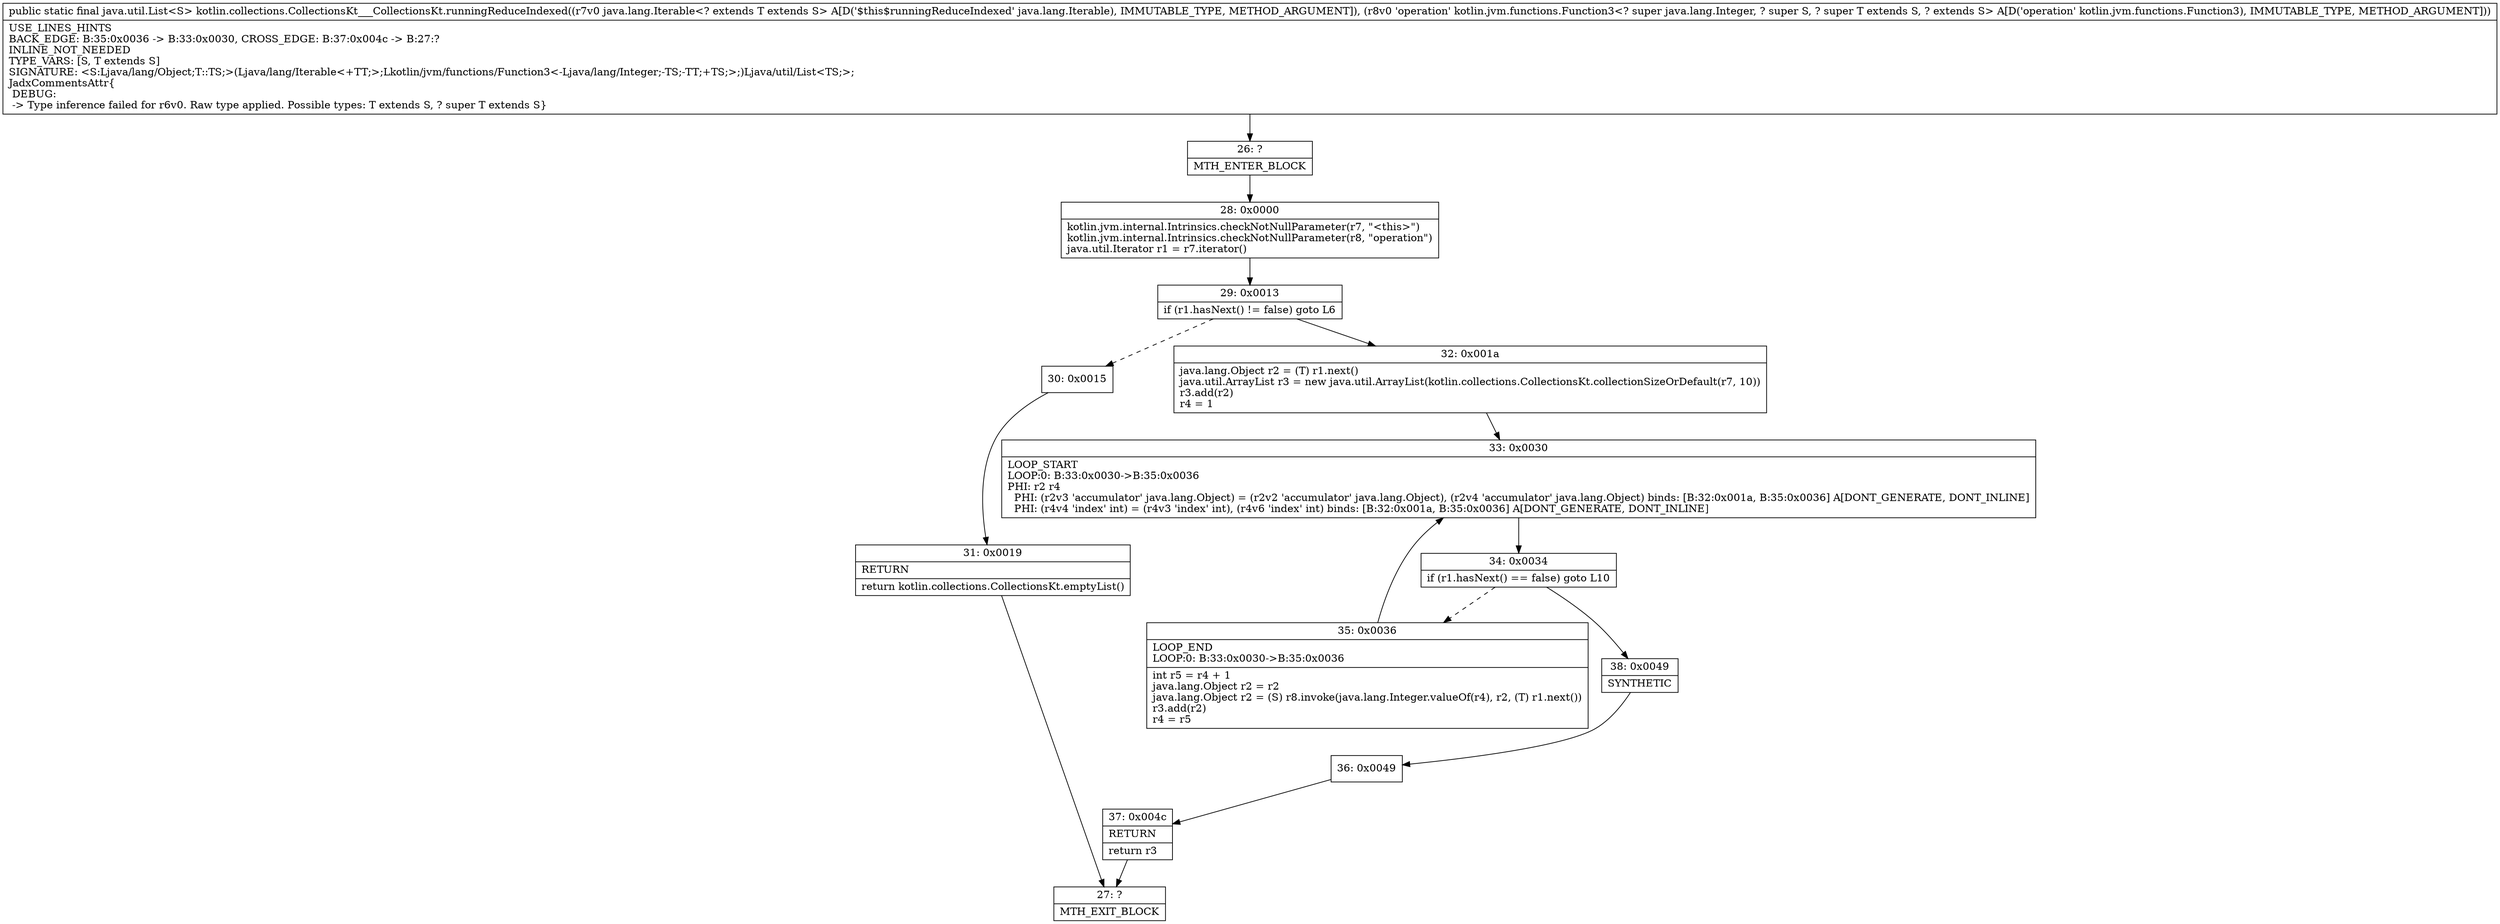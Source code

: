 digraph "CFG forkotlin.collections.CollectionsKt___CollectionsKt.runningReduceIndexed(Ljava\/lang\/Iterable;Lkotlin\/jvm\/functions\/Function3;)Ljava\/util\/List;" {
Node_26 [shape=record,label="{26\:\ ?|MTH_ENTER_BLOCK\l}"];
Node_28 [shape=record,label="{28\:\ 0x0000|kotlin.jvm.internal.Intrinsics.checkNotNullParameter(r7, \"\<this\>\")\lkotlin.jvm.internal.Intrinsics.checkNotNullParameter(r8, \"operation\")\ljava.util.Iterator r1 = r7.iterator()\l}"];
Node_29 [shape=record,label="{29\:\ 0x0013|if (r1.hasNext() != false) goto L6\l}"];
Node_30 [shape=record,label="{30\:\ 0x0015}"];
Node_31 [shape=record,label="{31\:\ 0x0019|RETURN\l|return kotlin.collections.CollectionsKt.emptyList()\l}"];
Node_27 [shape=record,label="{27\:\ ?|MTH_EXIT_BLOCK\l}"];
Node_32 [shape=record,label="{32\:\ 0x001a|java.lang.Object r2 = (T) r1.next()\ljava.util.ArrayList r3 = new java.util.ArrayList(kotlin.collections.CollectionsKt.collectionSizeOrDefault(r7, 10))\lr3.add(r2)\lr4 = 1\l}"];
Node_33 [shape=record,label="{33\:\ 0x0030|LOOP_START\lLOOP:0: B:33:0x0030\-\>B:35:0x0036\lPHI: r2 r4 \l  PHI: (r2v3 'accumulator' java.lang.Object) = (r2v2 'accumulator' java.lang.Object), (r2v4 'accumulator' java.lang.Object) binds: [B:32:0x001a, B:35:0x0036] A[DONT_GENERATE, DONT_INLINE]\l  PHI: (r4v4 'index' int) = (r4v3 'index' int), (r4v6 'index' int) binds: [B:32:0x001a, B:35:0x0036] A[DONT_GENERATE, DONT_INLINE]\l}"];
Node_34 [shape=record,label="{34\:\ 0x0034|if (r1.hasNext() == false) goto L10\l}"];
Node_35 [shape=record,label="{35\:\ 0x0036|LOOP_END\lLOOP:0: B:33:0x0030\-\>B:35:0x0036\l|int r5 = r4 + 1\ljava.lang.Object r2 = r2\ljava.lang.Object r2 = (S) r8.invoke(java.lang.Integer.valueOf(r4), r2, (T) r1.next())\lr3.add(r2)\lr4 = r5\l}"];
Node_38 [shape=record,label="{38\:\ 0x0049|SYNTHETIC\l}"];
Node_36 [shape=record,label="{36\:\ 0x0049}"];
Node_37 [shape=record,label="{37\:\ 0x004c|RETURN\l|return r3\l}"];
MethodNode[shape=record,label="{public static final java.util.List\<S\> kotlin.collections.CollectionsKt___CollectionsKt.runningReduceIndexed((r7v0 java.lang.Iterable\<? extends T extends S\> A[D('$this$runningReduceIndexed' java.lang.Iterable), IMMUTABLE_TYPE, METHOD_ARGUMENT]), (r8v0 'operation' kotlin.jvm.functions.Function3\<? super java.lang.Integer, ? super S, ? super T extends S, ? extends S\> A[D('operation' kotlin.jvm.functions.Function3), IMMUTABLE_TYPE, METHOD_ARGUMENT]))  | USE_LINES_HINTS\lBACK_EDGE: B:35:0x0036 \-\> B:33:0x0030, CROSS_EDGE: B:37:0x004c \-\> B:27:?\lINLINE_NOT_NEEDED\lTYPE_VARS: [S, T extends S]\lSIGNATURE: \<S:Ljava\/lang\/Object;T::TS;\>(Ljava\/lang\/Iterable\<+TT;\>;Lkotlin\/jvm\/functions\/Function3\<\-Ljava\/lang\/Integer;\-TS;\-TT;+TS;\>;)Ljava\/util\/List\<TS;\>;\lJadxCommentsAttr\{\l DEBUG: \l \-\> Type inference failed for r6v0. Raw type applied. Possible types: T extends S, ? super T extends S\}\l}"];
MethodNode -> Node_26;Node_26 -> Node_28;
Node_28 -> Node_29;
Node_29 -> Node_30[style=dashed];
Node_29 -> Node_32;
Node_30 -> Node_31;
Node_31 -> Node_27;
Node_32 -> Node_33;
Node_33 -> Node_34;
Node_34 -> Node_35[style=dashed];
Node_34 -> Node_38;
Node_35 -> Node_33;
Node_38 -> Node_36;
Node_36 -> Node_37;
Node_37 -> Node_27;
}

